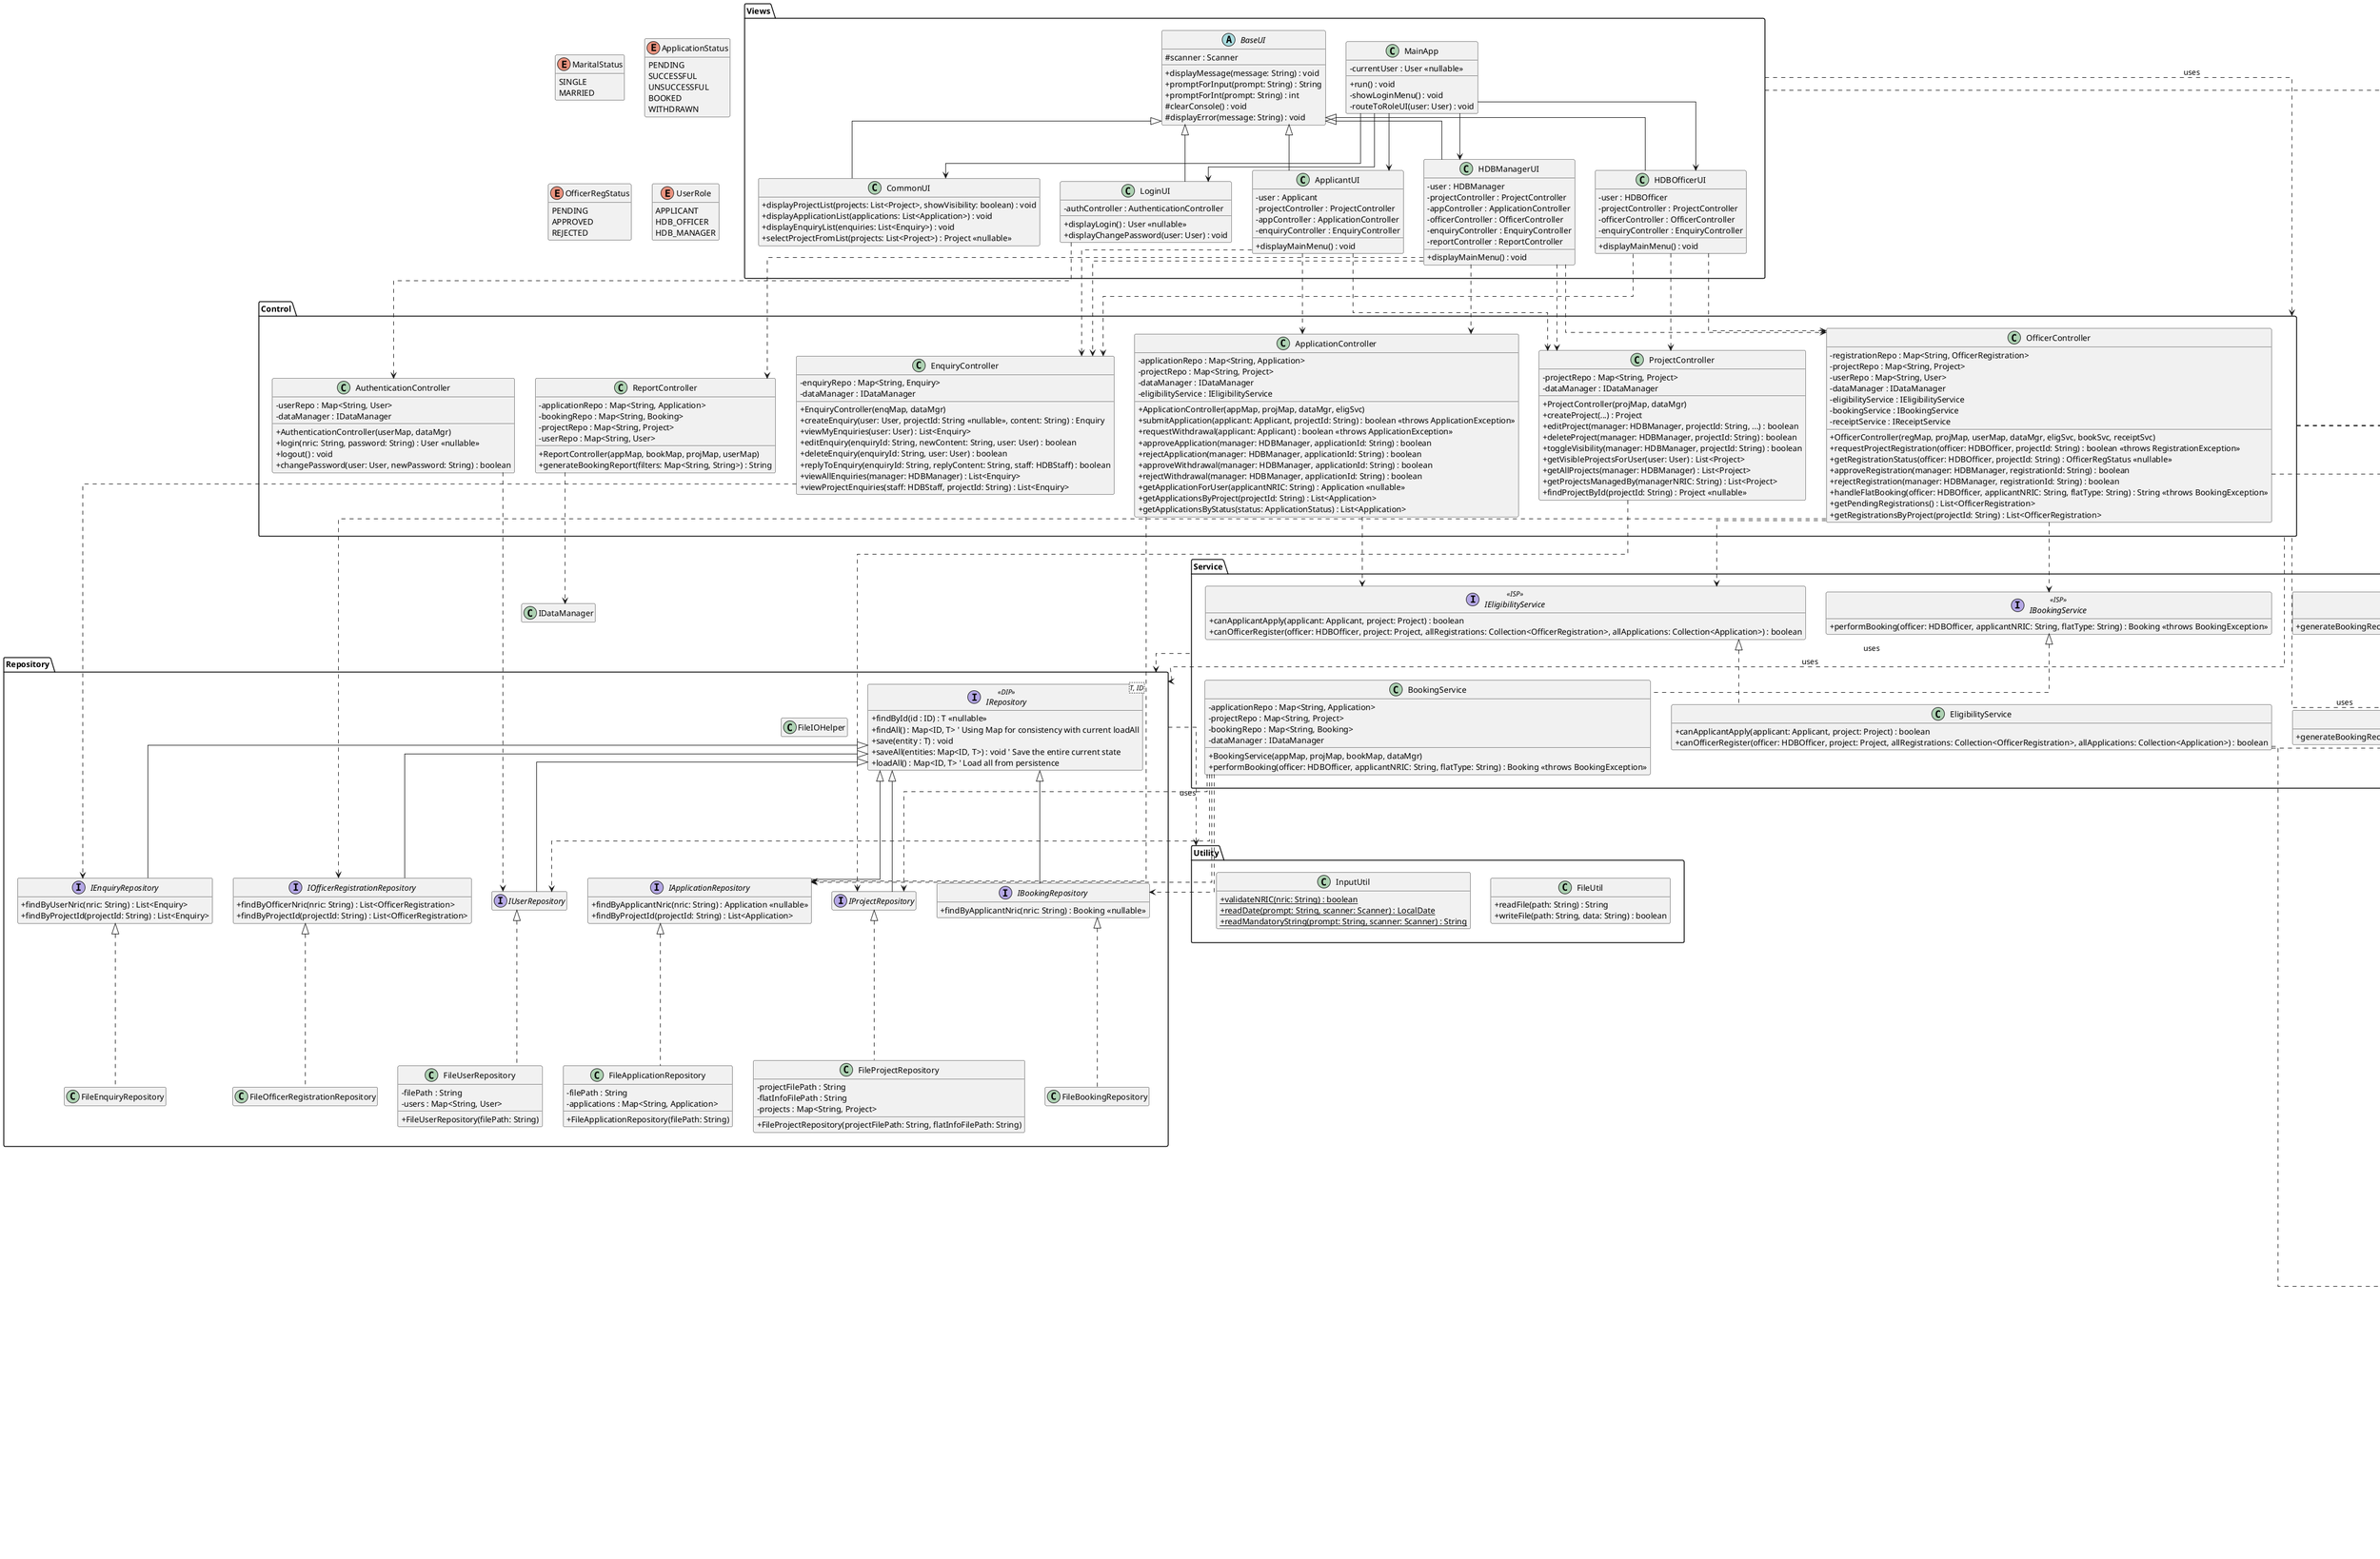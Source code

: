 @startuml

' --- Settings ---
skinparam classAttributeIconSize 0
hide empty members
skinparam packageStyle rect
skinparam linetype ortho

' --- Enums (Newline Separated Format) ---
enum MaritalStatus {
    SINGLE
    MARRIED
}
enum ApplicationStatus {
    PENDING
    SUCCESSFUL
    UNSUCCESSFUL
    BOOKED
    WITHDRAWN
}
enum OfficerRegStatus {
    PENDING
    APPROVED
    REJECTED
}
enum UserRole {
    APPLICANT
    HDB_OFFICER
    HDB_MANAGER
}

' --- Entity Layer ---
package Entity <<Folder>> {
    abstract class User {
        # nric : String
        # passwordHash : String
        # name : String ' Added for receipt/reporting
        # age : int
        # maritalStatus : MaritalStatus
        # role : UserRole <<get>>
        + {abstract} getRole() : UserRole
        + verifyPassword(password: String) : boolean
        + updatePasswordHash(newHash: String) : void
        ' Getters for attributes needed by other layers
        + getNric() : String
        + getName() : String
        + getAge() : int
        + getMaritalStatus() : MaritalStatus
    }

    class Applicant extends User {
        - currentApplicationId : String <<nullable>>
        + getRole() : UserRole <<override>>
        ' Getters/Setters for applicationId
    }

    abstract class HDBStaff extends User {
        ' Common staff attributes if any
    }

    class HDBOfficer extends HDBStaff {
        - handledProjectId : String <<nullable>> ' Project currently handling for booking
        + getRole() : UserRole <<override>>
        ' Getters/Setters for handledProjectId
    }

    class HDBManager extends HDBStaff {
        + getRole() : UserRole <<override>>
        ' May handle one project during application period - logic handled by controller/service
    }

    class ProjectFlatInfo {
        + typeName : String {"2-Room", "3-Room"}
        + totalUnits : int
        + remainingUnits : int
        + decreaseRemainingUnits() : boolean <<returns success>>
        + increaseRemainingUnits() : void ' For withdrawals before booking etc.
    }

    class Project {
        + projectId : String
        + projectName : String
        + neighborhood : String
        + flatTypes : Map<String, ProjectFlatInfo> <<get>>
        + openingDate : LocalDate
        + closingDate : LocalDate
        + managerInChargeNRIC : String
        + maxOfficerSlots : int = 10
        + isVisible : boolean = true
        + approvedOfficerNRICs : List<String> <<get>> ' List of NRICs of approved officers
        + setVisibility(visible: boolean) : void
        + addApprovedOfficer(nric: String) : boolean ' Checks count < maxSlots
        + removeApprovedOfficer(nric: String) : void
        + getFlatInfo(flatType: String) : ProjectFlatInfo <<nullable>>
    }

    class Application {
        + applicationId : String
        + applicantNRIC : String <<get>>
        + projectId : String <<get>>
        + submissionDate : LocalDate <<get>>
        + status : ApplicationStatus = PENDING
        + setStatus(newStatus: ApplicationStatus) : void
    }

    class Booking {
        + bookingId : String
        + applicationId : String <<get>>
        + applicantNRIC : String <<get>>
        + projectId : String <<get>>
        + bookedFlatType : String <<get>>
        + bookingDate : LocalDate <<get>>
    }

    class Enquiry {
        + enquiryId : String
        + userNRIC : String <<get>>
        + projectId : String <<nullable>>
        + content : String
        + reply : String <<nullable>>
        + isReplied : boolean = false
        + submissionDate : LocalDate <<get>>
        + replyDate : LocalDate <<nullable>>
        + addReply(replyContent: String, replyDate: LocalDate) : void
        + editContent(newContent: String) : void
    }

    class OfficerRegistration {
        + registrationId : String
        + officerNRIC : String <<get>>
        + projectId : String <<get>>
        + requestDate : LocalDate <<get>>
        + status : OfficerRegStatus = PENDING
        + setStatus(newStatus: OfficerRegStatus) : void
    }
}

' --- Repository (Data Persistence) Layer ---
package Repository <<Folder>> {
    ' --- Generic Base Interface ---
    interface IRepository<T, ID> <<DIP>> {
        + findById(id : ID) : T <<nullable>>
        + findAll() : Map<ID, T> ' Using Map for consistency with current loadAll
        + save(entity : T) : void
        + saveAll(entities: Map<ID, T>) : void ' Save the entire current state
        + loadAll() : Map<ID, T> ' Load all from persistence
        ' + delete(entity: T) : void ' Optional: Add if needed
        ' + deleteById(id: ID) : void ' Optional: Add if needed
    }

    ' --- Specific Interfaces (Extend the Generic Base) ---
    interface IUserRepository extends IRepository<User, String> {
        ' Add any user-specific query methods here (if needed later)
    }

    interface IProjectRepository extends IRepository<Project, String> {
        ' Add any project-specific query methods here (if needed later)
    }

    interface IApplicationRepository extends IRepository<Application, String> {
        + findByApplicantNric(nric: String) : Application <<nullable>>
        + findByProjectId(projectId: String) : List<Application>
        ' Add other application-specific methods if needed
    }

    interface IBookingRepository extends IRepository<Booking, String> {
        + findByApplicantNric(nric: String) : Booking <<nullable>>
    }

    interface IEnquiryRepository extends IRepository<Enquiry, String> {
        + findByUserNric(nric: String) : List<Enquiry>
        + findByProjectId(projectId: String) : List<Enquiry>
    }

    interface IOfficerRegistrationRepository extends IRepository<OfficerRegistration, String> {
        + findByOfficerNric(nric: String) : List<OfficerRegistration>
        + findByProjectId(projectId: String) : List<OfficerRegistration>
    }

    ' --- (FileIOHelper remains the same) ---
    class FileIOHelper {  }

    ' --- Concrete File Implementations (Implement Specific Interfaces) ---
    class FileUserRepository implements IUserRepository {
        - filePath : String
        - users : Map<String, User>
        + FileUserRepository(filePath: String)
        ' + Implement methods from IRepository<User, String> and IUserRepository
    }

    class FileProjectRepository implements IProjectRepository {
        - projectFilePath : String
        - flatInfoFilePath : String
        - projects : Map<String, Project>
        + FileProjectRepository(projectFilePath: String, flatInfoFilePath: String)
        ' + Implement methods from IRepository<Project, String> and IProjectRepository
    }

    class FileApplicationRepository implements IApplicationRepository {
        - filePath : String
        - applications : Map<String, Application>
        + FileApplicationRepository(filePath: String)
        ' + Implement methods from IRepository<Application, String> and IApplicationRepository
    }

    ' --- (Other File...Repository classes implement their specific interfaces) ---
    class FileBookingRepository implements IBookingRepository { }
    class FileEnquiryRepository implements IEnquiryRepository {  }
    class FileOfficerRegistrationRepository implements IOfficerRegistrationRepository { }

}

' --- Service Layer ---
package Service <<Folder>> {
    interface IBookingService <<ISP>> {
         + performBooking(officer: HDBOfficer, applicantNRIC: String, flatType: String) : Booking <<throws BookingException>>
    }

    class BookingService implements IBookingService {
        - applicationRepo : Map<String, Application>
        - projectRepo : Map<String, Project>
        - bookingRepo : Map<String, Booking>
        - dataManager : IDataManager
        + BookingService(appMap, projMap, bookMap, dataMgr)
        + performBooking(officer: HDBOfficer, applicantNRIC: String, flatType: String) : Booking <<throws BookingException>>
    }

    interface IReceiptService <<ISP>> {
        + generateBookingReceipt(booking: Booking, applicant: User, project: Project) : String
    }

    class ReceiptService implements IReceiptService {
         + generateBookingReceipt(booking: Booking, applicant: User, project: Project) : String
    }

    interface IEligibilityService <<ISP>> {
         + canApplicantApply(applicant: Applicant, project: Project) : boolean
         + canOfficerRegister(officer: HDBOfficer, project: Project, allRegistrations: Collection<OfficerRegistration>, allApplications: Collection<Application>) : boolean
    }

    class EligibilityService implements IEligibilityService {
         + canApplicantApply(applicant: Applicant, project: Project) : boolean
         + canOfficerRegister(officer: HDBOfficer, project: Project, allRegistrations: Collection<OfficerRegistration>, allApplications: Collection<Application>) : boolean
    }
}

' --- Control Layer ---
package Control <<Folder>> {
    class AuthenticationController {
        - userRepo : Map<String, User>
        - dataManager : IDataManager
        + AuthenticationController(userMap, dataMgr)
        + login(nric: String, password: String) : User <<nullable>>
        + logout() : void
        + changePassword(user: User, newPassword: String) : boolean
    }

    class ProjectController {
        - projectRepo : Map<String, Project>
        - dataManager : IDataManager
        + ProjectController(projMap, dataMgr)
        + createProject(...) : Project
        + editProject(manager: HDBManager, projectId: String, ...) : boolean
        + deleteProject(manager: HDBManager, projectId: String) : boolean
        + toggleVisibility(manager: HDBManager, projectId: String) : boolean
        + getVisibleProjectsForUser(user: User) : List<Project>
        + getAllProjects(manager: HDBManager) : List<Project>
        + getProjectsManagedBy(managerNRIC: String) : List<Project>
        + findProjectById(projectId: String) : Project <<nullable>>
    }

    class ApplicationController {
        - applicationRepo : Map<String, Application>
        - projectRepo : Map<String, Project>
        - dataManager : IDataManager
        - eligibilityService : IEligibilityService
        + ApplicationController(appMap, projMap, dataMgr, eligSvc)
        + submitApplication(applicant: Applicant, projectId: String) : boolean <<throws ApplicationException>>
        + requestWithdrawal(applicant: Applicant) : boolean <<throws ApplicationException>>
        + approveApplication(manager: HDBManager, applicationId: String) : boolean
        + rejectApplication(manager: HDBManager, applicationId: String) : boolean
        + approveWithdrawal(manager: HDBManager, applicationId: String) : boolean
        + rejectWithdrawal(manager: HDBManager, applicationId: String) : boolean
        + getApplicationForUser(applicantNRIC: String) : Application <<nullable>>
        + getApplicationsByProject(projectId: String) : List<Application>
        + getApplicationsByStatus(status: ApplicationStatus) : List<Application>
    }

    class OfficerController {
        - registrationRepo : Map<String, OfficerRegistration>
        - projectRepo : Map<String, Project>
        - userRepo : Map<String, User>
        - dataManager : IDataManager
        - eligibilityService : IEligibilityService
        - bookingService : IBookingService
        - receiptService : IReceiptService
        + OfficerController(regMap, projMap, userMap, dataMgr, eligSvc, bookSvc, receiptSvc)
        + requestProjectRegistration(officer: HDBOfficer, projectId: String) : boolean <<throws RegistrationException>>
        + getRegistrationStatus(officer: HDBOfficer, projectId: String) : OfficerRegStatus <<nullable>>
        + approveRegistration(manager: HDBManager, registrationId: String) : boolean
        + rejectRegistration(manager: HDBManager, registrationId: String) : boolean
        + handleFlatBooking(officer: HDBOfficer, applicantNRIC: String, flatType: String) : String <<throws BookingException>>
        + getPendingRegistrations() : List<OfficerRegistration>
        + getRegistrationsByProject(projectId: String) : List<OfficerRegistration>
    }

    class EnquiryController {
        - enquiryRepo : Map<String, Enquiry>
        - dataManager : IDataManager
        + EnquiryController(enqMap, dataMgr)
        + createEnquiry(user: User, projectId: String <<nullable>>, content: String) : Enquiry
        + viewMyEnquiries(user: User) : List<Enquiry>
        + editEnquiry(enquiryId: String, newContent: String, user: User) : boolean
        + deleteEnquiry(enquiryId: String, user: User) : boolean
        + replyToEnquiry(enquiryId: String, replyContent: String, staff: HDBStaff) : boolean
        + viewAllEnquiries(manager: HDBManager) : List<Enquiry>
        + viewProjectEnquiries(staff: HDBStaff, projectId: String) : List<Enquiry>
    }

    class ReportController {
        - applicationRepo : Map<String, Application>
        - bookingRepo : Map<String, Booking>
        - projectRepo : Map<String, Project>
        - userRepo : Map<String, User>
        + ReportController(appMap, bookMap, projMap, userMap)
        + generateBookingReport(filters: Map<String, String>) : String
    }
}

' --- Views Layer (CLI) ---
package Views <<Folder>> {
    class MainApp {
        - currentUser : User <<nullable>>
        + run() : void
        - showLoginMenu() : void
        - routeToRoleUI(user: User) : void
    }

    abstract class BaseUI {
        # scanner : Scanner
        + displayMessage(message: String) : void
        + promptForInput(prompt: String) : String
        + promptForInt(prompt: String) : int
        # clearConsole() : void
        # displayError(message: String) : void
    }

    class LoginUI extends BaseUI {
        - authController : AuthenticationController
        + displayLogin() : User <<nullable>>
        + displayChangePassword(user: User) : void
    }

    class ApplicantUI extends BaseUI {
        - user : Applicant
        - projectController : ProjectController
        - appController : ApplicationController
        - enquiryController : EnquiryController
        + displayMainMenu() : void
    }

    class HDBOfficerUI extends BaseUI {
        - user : HDBOfficer
        - projectController : ProjectController
        - officerController : OfficerController
        - enquiryController : EnquiryController
        + displayMainMenu() : void
    }

    class HDBManagerUI extends BaseUI {
        - user : HDBManager
        - projectController : ProjectController
        - appController : ApplicationController
        - officerController : OfficerController
        - enquiryController : EnquiryController
        - reportController : ReportController
        + displayMainMenu() : void
    }

    class CommonUI extends BaseUI {
         + displayProjectList(projects: List<Project>, showVisibility: boolean) : void
         + displayApplicationList(applications: List<Application>) : void
         + displayEnquiryList(enquiries: List<Enquiry>) : void
         + selectProjectFromList(projects: List<Project>) : Project <<nullable>>
    }
}

package Utility <<Folder>> {
    class FileUtil {
        + readFile(path: String) : String
        + writeFile(path: String, data: String) : boolean
    }
    class InputUtil {
        + {static} validateNRIC(nric: String) : boolean
        + {static} readDate(prompt: String, scanner: Scanner) : LocalDate
        + {static} readMandatoryString(prompt: String, scanner: Scanner) : String
    }
}

package Exception <<Folder>> {
    class BookingException extends Exception {
        + BookingException(message: String)
    }


    class ApplicationException extends Exception { 
        + ApplicationException(msg: String) 
    }
    
    class RegistrationException extends Exception { 
        + RegistrationException(msg: String) 
    }
}

' --- Relationships ---

' Layers Dependencies (Conceptual)
Views ..> Control : uses
Control ..> Service : uses
Service ..> Repository : uses
Service ..> Entity : uses
Service ..> Exception: uses
Control ..> Repository : uses
Control ..> Entity : uses
Control ..> Exception : uses
Views ..> Entity : uses


' Composition / Aggregation
Project "1" *-- "1..*" ProjectFlatInfo : contains
Project "1" o-- "*" Application : has
Project "1" o-- "*" Booking : results in
Project "1" o-- "*" Enquiry : related to
Project "1" o-- "*" OfficerRegistration : requests for
Project "1" *-- "0..*" User : approved officers (NRIC list)

Application "1" -- "1" Applicant : submitted by
Application "1" -- "1" Project : for
Booking "1" -- "1" Application : fulfills
Booking "1" -- "1" Project : for
Booking "1" -- "1" Applicant : by

Enquiry "1" -- "1" User : submitted by

OfficerRegistration "1" -- "1" HDBOfficer : requested by
OfficerRegistration "1" -- "1" Project : for

' Controller Dependencies (Illustrative)
AuthenticationController ..> IUserRepository
ProjectController ..> IProjectRepository
ApplicationController ..> IApplicationRepository
ApplicationController ..> IEligibilityService
OfficerController ..> IOfficerRegistrationRepository
OfficerController ..> IEligibilityService
OfficerController ..> IBookingService
OfficerController ..> IReceiptService
EnquiryController ..> IEnquiryRepository
ReportController ..> IDataManager

' Service Dependencies
BookingService ..> IApplicationRepository
BookingService ..> IProjectRepository
BookingService ..> IBookingRepository
BookingService ..> IUserRepository
EligibilityService ..> User
EligibilityService ..> Project



' UI Dependencies
MainApp --> LoginUI
MainApp --> ApplicantUI
MainApp --> HDBOfficerUI
MainApp --> HDBManagerUI
MainApp --> CommonUI
LoginUI ..> AuthenticationController
ApplicantUI ..> ProjectController
ApplicantUI ..> ApplicationController
ApplicantUI ..> EnquiryController
HDBOfficerUI ..> ProjectController
HDBOfficerUI ..> OfficerController
HDBOfficerUI ..> EnquiryController
HDBManagerUI ..> ProjectController
HDBManagerUI ..> ApplicationController
HDBManagerUI ..> OfficerController
HDBManagerUI ..> EnquiryController
HDBManagerUI ..> ReportController

Repository ..> Utility : uses

@enduml